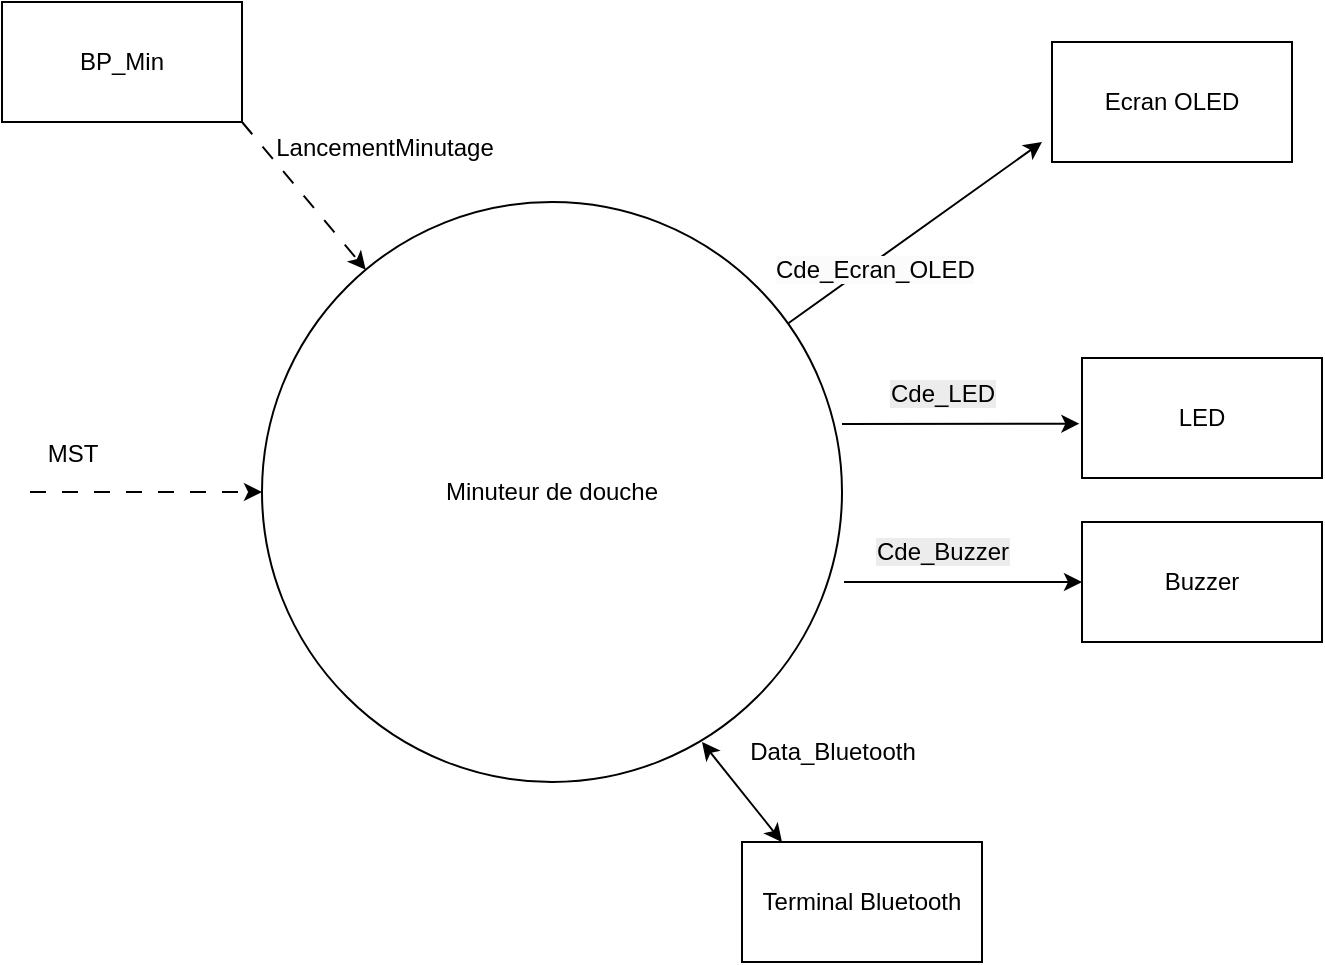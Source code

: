 <mxfile version="24.7.17">
  <diagram name="Page-1" id="L1znFtw4LHjlzSLDoQAo">
    <mxGraphModel dx="828" dy="773" grid="1" gridSize="10" guides="1" tooltips="1" connect="1" arrows="1" fold="1" page="1" pageScale="1" pageWidth="827" pageHeight="1169" math="0" shadow="0">
      <root>
        <mxCell id="0" />
        <mxCell id="1" parent="0" />
        <mxCell id="gsZjfwyLaX7j5rnLrjaP-1" value="Minuteur de douche" style="ellipse;whiteSpace=wrap;html=1;aspect=fixed;" parent="1" vertex="1">
          <mxGeometry x="190" y="170" width="290" height="290" as="geometry" />
        </mxCell>
        <mxCell id="gsZjfwyLaX7j5rnLrjaP-2" value="Ecran OLED" style="rounded=0;whiteSpace=wrap;html=1;" parent="1" vertex="1">
          <mxGeometry x="585" y="90" width="120" height="60" as="geometry" />
        </mxCell>
        <mxCell id="gsZjfwyLaX7j5rnLrjaP-3" value="BP_Min" style="rounded=0;whiteSpace=wrap;html=1;" parent="1" vertex="1">
          <mxGeometry x="60" y="70" width="120" height="60" as="geometry" />
        </mxCell>
        <mxCell id="gsZjfwyLaX7j5rnLrjaP-4" value="MST" style="text;html=1;align=center;verticalAlign=middle;resizable=0;points=[];autosize=1;strokeColor=none;fillColor=none;" parent="1" vertex="1">
          <mxGeometry x="70" y="281" width="50" height="30" as="geometry" />
        </mxCell>
        <mxCell id="gsZjfwyLaX7j5rnLrjaP-5" value="LED" style="rounded=0;whiteSpace=wrap;html=1;" parent="1" vertex="1">
          <mxGeometry x="600" y="248" width="120" height="60" as="geometry" />
        </mxCell>
        <mxCell id="gsZjfwyLaX7j5rnLrjaP-7" value="" style="endArrow=classic;html=1;rounded=0;dashed=1;dashPattern=8 8;" parent="1" target="gsZjfwyLaX7j5rnLrjaP-1" edge="1">
          <mxGeometry width="50" height="50" relative="1" as="geometry">
            <mxPoint x="180" y="130" as="sourcePoint" />
            <mxPoint x="230" y="80" as="targetPoint" />
          </mxGeometry>
        </mxCell>
        <mxCell id="gsZjfwyLaX7j5rnLrjaP-8" value="LancementMinutage" style="text;html=1;align=center;verticalAlign=middle;resizable=0;points=[];autosize=1;strokeColor=none;fillColor=none;" parent="1" vertex="1">
          <mxGeometry x="186" y="128" width="130" height="30" as="geometry" />
        </mxCell>
        <mxCell id="gsZjfwyLaX7j5rnLrjaP-9" value="" style="endArrow=classic;html=1;rounded=0;" parent="1" source="gsZjfwyLaX7j5rnLrjaP-1" edge="1">
          <mxGeometry width="50" height="50" relative="1" as="geometry">
            <mxPoint x="550" y="170" as="sourcePoint" />
            <mxPoint x="580" y="140" as="targetPoint" />
          </mxGeometry>
        </mxCell>
        <mxCell id="gsZjfwyLaX7j5rnLrjaP-11" value="" style="endArrow=classic;html=1;rounded=0;dashed=1;dashPattern=8 8;entryX=0;entryY=0.5;entryDx=0;entryDy=0;" parent="1" target="gsZjfwyLaX7j5rnLrjaP-1" edge="1">
          <mxGeometry width="50" height="50" relative="1" as="geometry">
            <mxPoint x="74" y="315" as="sourcePoint" />
            <mxPoint x="252" y="214" as="targetPoint" />
          </mxGeometry>
        </mxCell>
        <mxCell id="gsZjfwyLaX7j5rnLrjaP-12" value="" style="endArrow=classic;html=1;rounded=0;entryX=-0.011;entryY=0.831;entryDx=0;entryDy=0;entryPerimeter=0;" parent="1" edge="1">
          <mxGeometry width="50" height="50" relative="1" as="geometry">
            <mxPoint x="480" y="281" as="sourcePoint" />
            <mxPoint x="598.68" y="280.86" as="targetPoint" />
          </mxGeometry>
        </mxCell>
        <mxCell id="gsZjfwyLaX7j5rnLrjaP-14" value="" style="endArrow=classic;html=1;rounded=0;entryX=-0.008;entryY=0.367;entryDx=0;entryDy=0;entryPerimeter=0;" parent="1" edge="1">
          <mxGeometry width="50" height="50" relative="1" as="geometry">
            <mxPoint x="481" y="360" as="sourcePoint" />
            <mxPoint x="600" y="360" as="targetPoint" />
          </mxGeometry>
        </mxCell>
        <mxCell id="gsZjfwyLaX7j5rnLrjaP-16" value="&lt;span style=&quot;text-align: left; caret-color: rgb(0, 0, 0); background-color: rgb(236, 236, 236);&quot;&gt;Cde_Buzzer&lt;/span&gt;" style="text;html=1;align=center;verticalAlign=middle;resizable=0;points=[];autosize=1;strokeColor=none;fillColor=none;" parent="1" vertex="1">
          <mxGeometry x="485" y="330" width="90" height="30" as="geometry" />
        </mxCell>
        <mxCell id="gsZjfwyLaX7j5rnLrjaP-17" value="" style="endArrow=classic;startArrow=classic;html=1;rounded=0;" parent="1" edge="1">
          <mxGeometry width="50" height="50" relative="1" as="geometry">
            <mxPoint x="450" y="490" as="sourcePoint" />
            <mxPoint x="410" y="440" as="targetPoint" />
          </mxGeometry>
        </mxCell>
        <mxCell id="gsZjfwyLaX7j5rnLrjaP-18" value="Data_Bluetooth" style="text;html=1;align=center;verticalAlign=middle;resizable=0;points=[];autosize=1;strokeColor=none;fillColor=none;" parent="1" vertex="1">
          <mxGeometry x="420" y="430" width="110" height="30" as="geometry" />
        </mxCell>
        <mxCell id="X8RB0x9H4p4zZcdAnPMw-1" value="Terminal Bluetooth" style="rounded=0;whiteSpace=wrap;html=1;" vertex="1" parent="1">
          <mxGeometry x="430" y="490" width="120" height="60" as="geometry" />
        </mxCell>
        <mxCell id="X8RB0x9H4p4zZcdAnPMw-2" value="&lt;span style=&quot;color: rgb(0, 0, 0); font-family: Helvetica; font-size: 12px; font-style: normal; font-variant-ligatures: normal; font-variant-caps: normal; font-weight: 400; letter-spacing: normal; orphans: 2; text-align: center; text-indent: 0px; text-transform: none; widows: 2; word-spacing: 0px; -webkit-text-stroke-width: 0px; white-space: nowrap; background-color: rgb(251, 251, 251); text-decoration-thickness: initial; text-decoration-style: initial; text-decoration-color: initial; display: inline !important; float: none;&quot;&gt;Cde_Ecran_OLED&lt;/span&gt;" style="text;whiteSpace=wrap;html=1;" vertex="1" parent="1">
          <mxGeometry x="445" y="190" width="170" height="40" as="geometry" />
        </mxCell>
        <mxCell id="X8RB0x9H4p4zZcdAnPMw-3" value="Buzzer" style="rounded=0;whiteSpace=wrap;html=1;" vertex="1" parent="1">
          <mxGeometry x="600" y="330" width="120" height="60" as="geometry" />
        </mxCell>
        <mxCell id="gsZjfwyLaX7j5rnLrjaP-13" value="&lt;span style=&quot;text-align: left; caret-color: rgb(0, 0, 0); background-color: rgb(236, 236, 236);&quot;&gt;Cde_LED&lt;/span&gt;" style="text;html=1;align=center;verticalAlign=middle;resizable=0;points=[];autosize=1;strokeColor=none;fillColor=none;" parent="1" vertex="1">
          <mxGeometry x="490" y="251" width="80" height="30" as="geometry" />
        </mxCell>
      </root>
    </mxGraphModel>
  </diagram>
</mxfile>
